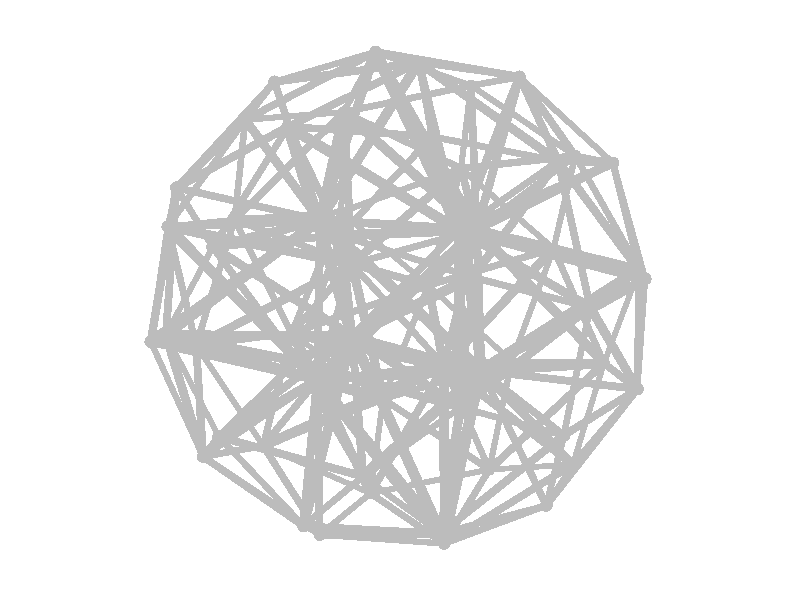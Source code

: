 #include "colors.inc"
background { rgb <1, 1, 1> }
camera {location <0, 0, 10>up <0,1,0> right <-1.33,0,0> angle 18look_at <0, 0, 0> sky <0, 1, 0> }
sphere { <-0.847171, -0.189705, -0.4963>, 0.025 texture {  pigment { rgb <0.5, 0.5, 0.5> } } }
sphere { <-0.781835, -0.623002, -0.0245331>, 0.025 texture {  pigment { rgb <0.5, 0.5, 0.5> } } }
sphere { <-0.12334, -0.811447, -0.571262>, 0.025 texture {  pigment { rgb <0.5, 0.5, 0.5> } } }
sphere { <0.719011, 0.59294, -0.362555>, 0.025 texture {  pigment { rgb <0.5, 0.5, 0.5> } } }
sphere { <0.84505, -0.262669, -0.46572>, 0.025 texture {  pigment { rgb <0.5, 0.5, 0.5> } } }
sphere { <0.926848, -0.348568, 0.139474>, 0.025 texture {  pigment { rgb <0.5, 0.5, 0.5> } } }
sphere { <-0.571587, -0.610416, -0.548344>, 0.025 texture {  pigment { rgb <0.5, 0.5, 0.5> } } }
sphere { <-0.235295, 0.78851, -0.568232>, 0.025 texture {  pigment { rgb <0.5, 0.5, 0.5> } } }
sphere { <0.122557, 0.0640496, -0.990393>, 0.025 texture {  pigment { rgb <0.5, 0.5, 0.5> } } }
sphere { <-0.253231, 0.380466, -0.889449>, 0.025 texture {  pigment { rgb <0.5, 0.5, 0.5> } } }
sphere { <-0.486132, 0.846978, 0.215185>, 0.025 texture {  pigment { rgb <0.5, 0.5, 0.5> } } }
sphere { <0.478812, -0.263321, -0.837497>, 0.025 texture {  pigment { rgb <0.5, 0.5, 0.5> } } }
sphere { <-0.467624, -0.143906, -0.872135>, 0.025 texture {  pigment { rgb <0.5, 0.5, 0.5> } } }
sphere { <0.608723, -0.504358, 0.612437>, 0.025 texture {  pigment { rgb <0.5, 0.5, 0.5> } } }
sphere { <0.701304, -0.669113, -0.245887>, 0.025 texture {  pigment { rgb <0.5, 0.5, 0.5> } } }
sphere { <0.968539, 0.124454, -0.215509>, 0.025 texture {  pigment { rgb <0.5, 0.5, 0.5> } } }
sphere { <-0.414334, 0.644006, 0.643105>, 0.025 texture {  pigment { rgb <0.5, 0.5, 0.5> } } }
sphere { <-0.329734, -0.319479, -0.0604438>, 0.025 texture {  pigment { rgb <0.5, 0.5, 0.5> } } }
sphere { <0.18, -0.269967, -0.338527>, 0.025 texture {  pigment { rgb <0.5, 0.5, 0.5> } } }
sphere { <0.937532, 0.080759, 0.338396>, 0.025 texture {  pigment { rgb <0.5, 0.5, 0.5> } } }
sphere { <-0.628358, 0.733885, -0.25803>, 0.025 texture {  pigment { rgb <0.5, 0.5, 0.5> } } }
sphere { <-0.197705, 0.148548, -0.404694>, 0.025 texture {  pigment { rgb <0.5, 0.5, 0.5> } } }
sphere { <0.309191, 0.284389, -0.179522>, 0.025 texture {  pigment { rgb <0.5, 0.5, 0.5> } } }
sphere { <0.652246, 0.21858, -0.725808>, 0.025 texture {  pigment { rgb <0.5, 0.5, 0.5> } } }
sphere { <0.291799, 0.882276, -0.369382>, 0.025 texture {  pigment { rgb <0.5, 0.5, 0.5> } } }
sphere { <-0.0982238, 0.992265, -0.0759108>, 0.025 texture {  pigment { rgb <0.5, 0.5, 0.5> } } }
sphere { <0.260621, 0.563532, -0.783906>, 0.025 texture {  pigment { rgb <0.5, 0.5, 0.5> } } }
sphere { <0.699163, -0.0268987, 0.714456>, 0.025 texture {  pigment { rgb <0.5, 0.5, 0.5> } } }
sphere { <-0.0730762, -0.427787, -0.900921>, 0.025 texture {  pigment { rgb <0.5, 0.5, 0.5> } } }
sphere { <-0.13504, -0.6478, 0.749746>, 0.025 texture {  pigment { rgb <0.5, 0.5, 0.5> } } }
sphere { <-0.320921, -0.941394, -0.103859>, 0.025 texture {  pigment { rgb <0.5, 0.5, 0.5> } } }
sphere { <-0.369262, -0.866192, 0.336684>, 0.025 texture {  pigment { rgb <0.5, 0.5, 0.5> } } }
sphere { <-0.373408, -0.220925, 0.900977>, 0.025 texture {  pigment { rgb <0.5, 0.5, 0.5> } } }
sphere { <-0.182106, -0.13668, 0.418317>, 0.025 texture {  pigment { rgb <0.5, 0.5, 0.5> } } }
sphere { <0.315522, -0.27505, 0.173104>, 0.025 texture {  pigment { rgb <0.5, 0.5, 0.5> } } }
sphere { <0.568152, -0.799496, 0.19496>, 0.025 texture {  pigment { rgb <0.5, 0.5, 0.5> } } }
sphere { <-0.986231, -0.165277, 0.0056531>, 0.025 texture {  pigment { rgb <0.5, 0.5, 0.5> } } }
sphere { <-0.312953, 0.313819, 0.0906776>, 0.025 texture {  pigment { rgb <0.5, 0.5, 0.5> } } }
sphere { <0.22673, 0.267252, 0.333065>, 0.025 texture {  pigment { rgb <0.5, 0.5, 0.5> } } }
sphere { <0.374398, -0.713092, -0.592728>, 0.025 texture {  pigment { rgb <0.5, 0.5, 0.5> } } }
sphere { <-0.885897, -0.132326, 0.444607>, 0.025 texture {  pigment { rgb <0.5, 0.5, 0.5> } } }
sphere { <-0.861378, 0.433917, 0.264092>, 0.025 texture {  pigment { rgb <0.5, 0.5, 0.5> } } }
sphere { <-0.696519, 0.338701, -0.632568>, 0.025 texture {  pigment { rgb <0.5, 0.5, 0.5> } } }
sphere { <0.116129, 0.597026, 0.793772>, 0.025 texture {  pigment { rgb <0.5, 0.5, 0.5> } } }
sphere { <-0.212307, 0.232, 0.949264>, 0.025 texture {  pigment { rgb <0.5, 0.5, 0.5> } } }
sphere { <0.17693, -0.977722, -0.112941>, 0.025 texture {  pigment { rgb <0.5, 0.5, 0.5> } } }
sphere { <0.217557, -0.388294, 0.895487>, 0.025 texture {  pigment { rgb <0.5, 0.5, 0.5> } } }
sphere { <0.260154, 0.0811533, 0.962151>, 0.025 texture {  pigment { rgb <0.5, 0.5, 0.5> } } }
sphere { <0.154229, -0.885671, 0.437951>, 0.025 texture {  pigment { rgb <0.5, 0.5, 0.5> } } }
sphere { <0.466014, 0.87287, 0.144668>, 0.025 texture {  pigment { rgb <0.5, 0.5, 0.5> } } }
sphere { <-0.936991, 0.296218, -0.185209>, 0.025 texture {  pigment { rgb <0.5, 0.5, 0.5> } } }
sphere { <-0.688983, 0.195543, 0.697901>, 0.025 texture {  pigment { rgb <0.5, 0.5, 0.5> } } }
sphere { <-0.679951, -0.514498, 0.522455>, 0.025 texture {  pigment { rgb <0.5, 0.5, 0.5> } } }
sphere { <0.0704984, 0.902948, 0.423928>, 0.025 texture {  pigment { rgb <0.5, 0.5, 0.5> } } }
sphere { <0.586864, 0.517021, 0.623121>, 0.025 texture {  pigment { rgb <0.5, 0.5, 0.5> } } }
sphere { <0.830819, 0.535355, 0.152104>, 0.025 texture {  pigment { rgb <0.5, 0.5, 0.5> } } }
cylinder { <-0.781835, -0.623002, -0.0245331>, <-0.329734, -0.319479, -0.0604438>, 0.013643 texture {  pigment { rgb <0.5, 0.5, 0.5> } } }
cylinder { <-0.781835, -0.623002, -0.0245331>, <-0.320921, -0.941394, -0.103859>, 0.0141445 texture {  pigment { rgb <0.5, 0.5, 0.5> } } }
cylinder { <-0.781835, -0.623002, -0.0245331>, <-0.369262, -0.866192, 0.336684>, 0.0149966 texture {  pigment { rgb <0.5, 0.5, 0.5> } } }
cylinder { <-0.329734, -0.319479, -0.0604438>, <-0.320921, -0.941394, -0.103859>, 0.0155873 texture {  pigment { rgb <0.5, 0.5, 0.5> } } }
cylinder { <-0.329734, -0.319479, -0.0604438>, <-0.369262, -0.866192, 0.336684>, 0.016922 texture {  pigment { rgb <0.5, 0.5, 0.5> } } }
cylinder { <-0.320921, -0.941394, -0.103859>, <-0.369262, -0.866192, 0.336684>, 0.0112381 texture {  pigment { rgb <0.5, 0.5, 0.5> } } }
cylinder { <-0.781835, -0.623002, -0.0245331>, <-0.571587, -0.610416, -0.548344>, 0.0141143 texture {  pigment { rgb <0.5, 0.5, 0.5> } } }
cylinder { <-0.571587, -0.610416, -0.548344>, <-0.329734, -0.319479, -0.0604438>, 0.015435 texture {  pigment { rgb <0.5, 0.5, 0.5> } } }
cylinder { <-0.571587, -0.610416, -0.548344>, <-0.320921, -0.941394, -0.103859>, 0.0152058 texture {  pigment { rgb <0.5, 0.5, 0.5> } } }
cylinder { <-0.12334, -0.811447, -0.571262>, <0.18, -0.269967, -0.338527>, 0.0165715 texture {  pigment { rgb <0.5, 0.5, 0.5> } } }
cylinder { <-0.12334, -0.811447, -0.571262>, <0.374398, -0.713092, -0.592728>, 0.0126954 texture {  pigment { rgb <0.5, 0.5, 0.5> } } }
cylinder { <-0.12334, -0.811447, -0.571262>, <0.17693, -0.977722, -0.112941>, 0.0143149 texture {  pigment { rgb <0.5, 0.5, 0.5> } } }
cylinder { <0.18, -0.269967, -0.338527>, <0.374398, -0.713092, -0.592728>, 0.0136649 texture {  pigment { rgb <0.5, 0.5, 0.5> } } }
cylinder { <0.18, -0.269967, -0.338527>, <0.17693, -0.977722, -0.112941>, 0.0185711 texture {  pigment { rgb <0.5, 0.5, 0.5> } } }
cylinder { <0.374398, -0.713092, -0.592728>, <0.17693, -0.977722, -0.112941>, 0.0145606 texture {  pigment { rgb <0.5, 0.5, 0.5> } } }
cylinder { <-0.12334, -0.811447, -0.571262>, <-0.571587, -0.610416, -0.548344>, 0.0122949 texture {  pigment { rgb <0.5, 0.5, 0.5> } } }
cylinder { <-0.12334, -0.811447, -0.571262>, <-0.329734, -0.319479, -0.0604438>, 0.0184656 texture {  pigment { rgb <0.5, 0.5, 0.5> } } }
cylinder { <-0.12334, -0.811447, -0.571262>, <-0.320921, -0.941394, -0.103859>, 0.0130956 texture {  pigment { rgb <0.5, 0.5, 0.5> } } }
cylinder { <0.701304, -0.669113, -0.245887>, <0.18, -0.269967, -0.338527>, 0.0165767 texture {  pigment { rgb <0.5, 0.5, 0.5> } } }
cylinder { <0.701304, -0.669113, -0.245887>, <0.374398, -0.713092, -0.592728>, 0.0119661 texture {  pigment { rgb <0.5, 0.5, 0.5> } } }
cylinder { <0.701304, -0.669113, -0.245887>, <0.17693, -0.977722, -0.112941>, 0.01557 texture {  pigment { rgb <0.5, 0.5, 0.5> } } }
cylinder { <0.315522, -0.27505, 0.173104>, <0.568152, -0.799496, 0.19496>, 0.0145633 texture {  pigment { rgb <0.5, 0.5, 0.5> } } }
cylinder { <0.315522, -0.27505, 0.173104>, <0.17693, -0.977722, -0.112941>, 0.0192805 texture {  pigment { rgb <0.5, 0.5, 0.5> } } }
cylinder { <0.315522, -0.27505, 0.173104>, <0.154229, -0.885671, 0.437951>, 0.0171212 texture {  pigment { rgb <0.5, 0.5, 0.5> } } }
cylinder { <0.568152, -0.799496, 0.19496>, <0.17693, -0.977722, -0.112941>, 0.0132198 texture {  pigment { rgb <0.5, 0.5, 0.5> } } }
cylinder { <0.568152, -0.799496, 0.19496>, <0.154229, -0.885671, 0.437951>, 0.0121913 texture {  pigment { rgb <0.5, 0.5, 0.5> } } }
cylinder { <0.17693, -0.977722, -0.112941>, <0.154229, -0.885671, 0.437951>, 0.0139748 texture {  pigment { rgb <0.5, 0.5, 0.5> } } }
cylinder { <-0.329734, -0.319479, -0.0604438>, <0.17693, -0.977722, -0.112941>, 0.0208079 texture {  pigment { rgb <0.5, 0.5, 0.5> } } }
cylinder { <-0.320921, -0.941394, -0.103859>, <0.17693, -0.977722, -0.112941>, 0.0124814 texture {  pigment { rgb <0.5, 0.5, 0.5> } } }
cylinder { <0.701304, -0.669113, -0.245887>, <0.315522, -0.27505, 0.173104>, 0.0173145 texture {  pigment { rgb <0.5, 0.5, 0.5> } } }
cylinder { <0.701304, -0.669113, -0.245887>, <0.568152, -0.799496, 0.19496>, 0.0119654 texture {  pigment { rgb <0.5, 0.5, 0.5> } } }
cylinder { <0.608723, -0.504358, 0.612437>, <0.315522, -0.27505, 0.173104>, 0.0143954 texture {  pigment { rgb <0.5, 0.5, 0.5> } } }
cylinder { <0.608723, -0.504358, 0.612437>, <0.568152, -0.799496, 0.19496>, 0.0128219 texture {  pigment { rgb <0.5, 0.5, 0.5> } } }
cylinder { <0.608723, -0.504358, 0.612437>, <0.154229, -0.885671, 0.437951>, 0.0154598 texture {  pigment { rgb <0.5, 0.5, 0.5> } } }
cylinder { <-0.329734, -0.319479, -0.0604438>, <0.154229, -0.885671, 0.437951>, 0.0224052 texture {  pigment { rgb <0.5, 0.5, 0.5> } } }
cylinder { <-0.320921, -0.941394, -0.103859>, <0.154229, -0.885671, 0.437951>, 0.0180698 texture {  pigment { rgb <0.5, 0.5, 0.5> } } }
cylinder { <-0.369262, -0.866192, 0.336684>, <0.154229, -0.885671, 0.437951>, 0.0133388 texture {  pigment { rgb <0.5, 0.5, 0.5> } } }
cylinder { <-0.329734, -0.319479, -0.0604438>, <0.18, -0.269967, -0.338527>, 0.014569 texture {  pigment { rgb <0.5, 0.5, 0.5> } } }
cylinder { <0.18, -0.269967, -0.338527>, <0.315522, -0.27505, 0.173104>, 0.0132325 texture {  pigment { rgb <0.5, 0.5, 0.5> } } }
cylinder { <-0.781835, -0.623002, -0.0245331>, <-0.679951, -0.514498, 0.522455>, 0.0141719 texture {  pigment { rgb <0.5, 0.5, 0.5> } } }
cylinder { <-0.329734, -0.319479, -0.0604438>, <-0.679951, -0.514498, 0.522455>, 0.0176857 texture {  pigment { rgb <0.5, 0.5, 0.5> } } }
cylinder { <-0.369262, -0.866192, 0.336684>, <-0.679951, -0.514498, 0.522455>, 0.0126176 texture {  pigment { rgb <0.5, 0.5, 0.5> } } }
cylinder { <-0.12334, -0.811447, -0.571262>, <-0.0730762, -0.427787, -0.900921>, 0.0127082 texture {  pigment { rgb <0.5, 0.5, 0.5> } } }
cylinder { <0.18, -0.269967, -0.338527>, <-0.0730762, -0.427787, -0.900921>, 0.0159146 texture {  pigment { rgb <0.5, 0.5, 0.5> } } }
cylinder { <-0.0730762, -0.427787, -0.900921>, <0.374398, -0.713092, -0.592728>, 0.0153422 texture {  pigment { rgb <0.5, 0.5, 0.5> } } }
cylinder { <-0.329734, -0.319479, -0.0604438>, <0.315522, -0.27505, 0.173104>, 0.0171915 texture {  pigment { rgb <0.5, 0.5, 0.5> } } }
cylinder { <0.84505, -0.262669, -0.46572>, <0.701304, -0.669113, -0.245887>, 0.0120982 texture {  pigment { rgb <0.5, 0.5, 0.5> } } }
cylinder { <0.84505, -0.262669, -0.46572>, <0.18, -0.269967, -0.338527>, 0.0169286 texture {  pigment { rgb <0.5, 0.5, 0.5> } } }
cylinder { <0.84505, -0.262669, -0.46572>, <0.374398, -0.713092, -0.592728>, 0.016593 texture {  pigment { rgb <0.5, 0.5, 0.5> } } }
cylinder { <-0.13504, -0.6478, 0.749746>, <0.315522, -0.27505, 0.173104>, 0.0205315 texture {  pigment { rgb <0.5, 0.5, 0.5> } } }
cylinder { <-0.13504, -0.6478, 0.749746>, <0.217557, -0.388294, 0.895487>, 0.0115355 texture {  pigment { rgb <0.5, 0.5, 0.5> } } }
cylinder { <-0.13504, -0.6478, 0.749746>, <0.154229, -0.885671, 0.437951>, 0.0121828 texture {  pigment { rgb <0.5, 0.5, 0.5> } } }
cylinder { <0.315522, -0.27505, 0.173104>, <0.217557, -0.388294, 0.895487>, 0.0184435 texture {  pigment { rgb <0.5, 0.5, 0.5> } } }
cylinder { <0.217557, -0.388294, 0.895487>, <0.154229, -0.885671, 0.437951>, 0.0169693 texture {  pigment { rgb <0.5, 0.5, 0.5> } } }
cylinder { <0.926848, -0.348568, 0.139474>, <0.701304, -0.669113, -0.245887>, 0.0137414 texture {  pigment { rgb <0.5, 0.5, 0.5> } } }
cylinder { <0.926848, -0.348568, 0.139474>, <0.315522, -0.27505, 0.173104>, 0.0154162 texture {  pigment { rgb <0.5, 0.5, 0.5> } } }
cylinder { <0.926848, -0.348568, 0.139474>, <0.568152, -0.799496, 0.19496>, 0.0144715 texture {  pigment { rgb <0.5, 0.5, 0.5> } } }
cylinder { <0.608723, -0.504358, 0.612437>, <0.217557, -0.388294, 0.895487>, 0.0124147 texture {  pigment { rgb <0.5, 0.5, 0.5> } } }
cylinder { <0.926848, -0.348568, 0.139474>, <0.608723, -0.504358, 0.612437>, 0.0147726 texture {  pigment { rgb <0.5, 0.5, 0.5> } } }
cylinder { <0.478812, -0.263321, -0.837497>, <0.18, -0.269967, -0.338527>, 0.014541 texture {  pigment { rgb <0.5, 0.5, 0.5> } } }
cylinder { <0.478812, -0.263321, -0.837497>, <-0.0730762, -0.427787, -0.900921>, 0.0144839 texture {  pigment { rgb <0.5, 0.5, 0.5> } } }
cylinder { <0.478812, -0.263321, -0.837497>, <0.374398, -0.713092, -0.592728>, 0.0130649 texture {  pigment { rgb <0.5, 0.5, 0.5> } } }
cylinder { <-0.329734, -0.319479, -0.0604438>, <-0.182106, -0.13668, 0.418317>, 0.0133328 texture {  pigment { rgb <0.5, 0.5, 0.5> } } }
cylinder { <-0.369262, -0.866192, 0.336684>, <-0.182106, -0.13668, 0.418317>, 0.0189387 texture {  pigment { rgb <0.5, 0.5, 0.5> } } }
cylinder { <-0.182106, -0.13668, 0.418317>, <0.154229, -0.885671, 0.437951>, 0.0205319 texture {  pigment { rgb <0.5, 0.5, 0.5> } } }
cylinder { <-0.13504, -0.6478, 0.749746>, <-0.373408, -0.220925, 0.900977>, 0.0127944 texture {  pigment { rgb <0.5, 0.5, 0.5> } } }
cylinder { <-0.13504, -0.6478, 0.749746>, <-0.182106, -0.13668, 0.418317>, 0.0152746 texture {  pigment { rgb <0.5, 0.5, 0.5> } } }
cylinder { <-0.13504, -0.6478, 0.749746>, <-0.679951, -0.514498, 0.522455>, 0.0151319 texture {  pigment { rgb <0.5, 0.5, 0.5> } } }
cylinder { <-0.373408, -0.220925, 0.900977>, <-0.182106, -0.13668, 0.418317>, 0.0131495 texture {  pigment { rgb <0.5, 0.5, 0.5> } } }
cylinder { <-0.373408, -0.220925, 0.900977>, <-0.679951, -0.514498, 0.522455>, 0.0142178 texture {  pigment { rgb <0.5, 0.5, 0.5> } } }
cylinder { <-0.182106, -0.13668, 0.418317>, <-0.679951, -0.514498, 0.522455>, 0.0158398 texture {  pigment { rgb <0.5, 0.5, 0.5> } } }
cylinder { <-0.182106, -0.13668, 0.418317>, <0.315522, -0.27505, 0.173104>, 0.014294 texture {  pigment { rgb <0.5, 0.5, 0.5> } } }
cylinder { <-0.13504, -0.6478, 0.749746>, <-0.369262, -0.866192, 0.336684>, 0.0130665 texture {  pigment { rgb <0.5, 0.5, 0.5> } } }
cylinder { <-0.571587, -0.610416, -0.548344>, <0.18, -0.269967, -0.338527>, 0.021284 texture {  pigment { rgb <0.5, 0.5, 0.5> } } }
cylinder { <-0.571587, -0.610416, -0.548344>, <-0.0730762, -0.427787, -0.900921>, 0.015933 texture {  pigment { rgb <0.5, 0.5, 0.5> } } }
cylinder { <0.84505, -0.262669, -0.46572>, <0.478812, -0.263321, -0.837497>, 0.0130468 texture {  pigment { rgb <0.5, 0.5, 0.5> } } }
cylinder { <-0.847171, -0.189705, -0.4963>, <-0.781835, -0.623002, -0.0245331>, 0.016097 texture {  pigment { rgb <0.5, 0.5, 0.5> } } }
cylinder { <-0.847171, -0.189705, -0.4963>, <-0.571587, -0.610416, -0.548344>, 0.0126405 texture {  pigment { rgb <0.5, 0.5, 0.5> } } }
cylinder { <-0.847171, -0.189705, -0.4963>, <-0.329734, -0.319479, -0.0604438>, 0.0172219 texture {  pigment { rgb <0.5, 0.5, 0.5> } } }
cylinder { <-0.182106, -0.13668, 0.418317>, <0.217557, -0.388294, 0.895487>, 0.0167841 texture {  pigment { rgb <0.5, 0.5, 0.5> } } }
cylinder { <-0.373408, -0.220925, 0.900977>, <0.217557, -0.388294, 0.895487>, 0.0153558 texture {  pigment { rgb <0.5, 0.5, 0.5> } } }
cylinder { <-0.847171, -0.189705, -0.4963>, <-0.986231, -0.165277, 0.0056531>, 0.0130358 texture {  pigment { rgb <0.5, 0.5, 0.5> } } }
cylinder { <-0.781835, -0.623002, -0.0245331>, <-0.986231, -0.165277, 0.0056531>, 0.0125549 texture {  pigment { rgb <0.5, 0.5, 0.5> } } }
cylinder { <-0.329734, -0.319479, -0.0604438>, <-0.986231, -0.165277, 0.0056531>, 0.0169399 texture {  pigment { rgb <0.5, 0.5, 0.5> } } }
cylinder { <-0.781835, -0.623002, -0.0245331>, <-0.885897, -0.132326, 0.444607>, 0.0171698 texture {  pigment { rgb <0.5, 0.5, 0.5> } } }
cylinder { <-0.329734, -0.319479, -0.0604438>, <-0.885897, -0.132326, 0.444607>, 0.0193556 texture {  pigment { rgb <0.5, 0.5, 0.5> } } }
cylinder { <-0.885897, -0.132326, 0.444607>, <-0.679951, -0.514498, 0.522455>, 0.0110264 texture {  pigment { rgb <0.5, 0.5, 0.5> } } }
cylinder { <0.84505, -0.262669, -0.46572>, <0.315522, -0.27505, 0.173104>, 0.0207462 texture {  pigment { rgb <0.5, 0.5, 0.5> } } }
cylinder { <-0.986231, -0.165277, 0.0056531>, <-0.885897, -0.132326, 0.444607>, 0.011287 texture {  pigment { rgb <0.5, 0.5, 0.5> } } }
cylinder { <-0.329734, -0.319479, -0.0604438>, <-0.0730762, -0.427787, -0.900921>, 0.022136 texture {  pigment { rgb <0.5, 0.5, 0.5> } } }
cylinder { <0.84505, -0.262669, -0.46572>, <0.926848, -0.348568, 0.139474>, 0.0154177 texture {  pigment { rgb <0.5, 0.5, 0.5> } } }
cylinder { <-0.467624, -0.143906, -0.872135>, <-0.329734, -0.319479, -0.0604438>, 0.0210458 texture {  pigment { rgb <0.5, 0.5, 0.5> } } }
cylinder { <-0.467624, -0.143906, -0.872135>, <0.18, -0.269967, -0.338527>, 0.0212139 texture {  pigment { rgb <0.5, 0.5, 0.5> } } }
cylinder { <-0.467624, -0.143906, -0.872135>, <-0.0730762, -0.427787, -0.900921>, 0.0121728 texture {  pigment { rgb <0.5, 0.5, 0.5> } } }
cylinder { <-0.571587, -0.610416, -0.548344>, <-0.467624, -0.143906, -0.872135>, 0.0144326 texture {  pigment { rgb <0.5, 0.5, 0.5> } } }
cylinder { <-0.182106, -0.13668, 0.418317>, <-0.885897, -0.132326, 0.444607>, 0.0176074 texture {  pigment { rgb <0.5, 0.5, 0.5> } } }
cylinder { <0.926848, -0.348568, 0.139474>, <0.699163, -0.0268987, 0.714456>, 0.0174269 texture {  pigment { rgb <0.5, 0.5, 0.5> } } }
cylinder { <0.608723, -0.504358, 0.612437>, <0.699163, -0.0268987, 0.714456>, 0.0124136 texture {  pigment { rgb <0.5, 0.5, 0.5> } } }
cylinder { <0.699163, -0.0268987, 0.714456>, <0.315522, -0.27505, 0.173104>, 0.0177098 texture {  pigment { rgb <0.5, 0.5, 0.5> } } }
cylinder { <-0.467624, -0.143906, -0.872135>, <-0.197705, 0.148548, -0.404694>, 0.0153478 texture {  pigment { rgb <0.5, 0.5, 0.5> } } }
cylinder { <0.18, -0.269967, -0.338527>, <-0.197705, 0.148548, -0.404694>, 0.0141905 texture {  pigment { rgb <0.5, 0.5, 0.5> } } }
cylinder { <-0.197705, 0.148548, -0.404694>, <-0.0730762, -0.427787, -0.900921>, 0.0192668 texture {  pigment { rgb <0.5, 0.5, 0.5> } } }
cylinder { <-0.329734, -0.319479, -0.0604438>, <-0.197705, 0.148548, -0.404694>, 0.0148953 texture {  pigment { rgb <0.5, 0.5, 0.5> } } }
cylinder { <-0.847171, -0.189705, -0.4963>, <-0.467624, -0.143906, -0.872135>, 0.0134025 texture {  pigment { rgb <0.5, 0.5, 0.5> } } }
cylinder { <0.122557, 0.0640496, -0.990393>, <0.478812, -0.263321, -0.837497>, 0.0126853 texture {  pigment { rgb <0.5, 0.5, 0.5> } } }
cylinder { <0.122557, 0.0640496, -0.990393>, <0.18, -0.269967, -0.338527>, 0.0183677 texture {  pigment { rgb <0.5, 0.5, 0.5> } } }
cylinder { <0.122557, 0.0640496, -0.990393>, <-0.0730762, -0.427787, -0.900921>, 0.0134206 texture {  pigment { rgb <0.5, 0.5, 0.5> } } }
cylinder { <0.926848, -0.348568, 0.139474>, <0.937532, 0.080759, 0.338396>, 0.0118323 texture {  pigment { rgb <0.5, 0.5, 0.5> } } }
cylinder { <0.937532, 0.080759, 0.338396>, <0.699163, -0.0268987, 0.714456>, 0.0114518 texture {  pigment { rgb <0.5, 0.5, 0.5> } } }
cylinder { <0.937532, 0.080759, 0.338396>, <0.315522, -0.27505, 0.173104>, 0.0183851 texture {  pigment { rgb <0.5, 0.5, 0.5> } } }
cylinder { <-0.373408, -0.220925, 0.900977>, <-0.885897, -0.132326, 0.444607>, 0.0172983 texture {  pigment { rgb <0.5, 0.5, 0.5> } } }
cylinder { <0.699163, -0.0268987, 0.714456>, <0.217557, -0.388294, 0.895487>, 0.0157187 texture {  pigment { rgb <0.5, 0.5, 0.5> } } }
cylinder { <-0.847171, -0.189705, -0.4963>, <-0.197705, 0.148548, -0.404694>, 0.0184495 texture {  pigment { rgb <0.5, 0.5, 0.5> } } }
cylinder { <-0.373408, -0.220925, 0.900977>, <-0.688983, 0.195543, 0.697901>, 0.014015 texture {  pigment { rgb <0.5, 0.5, 0.5> } } }
cylinder { <-0.182106, -0.13668, 0.418317>, <-0.688983, 0.195543, 0.697901>, 0.0166858 texture {  pigment { rgb <0.5, 0.5, 0.5> } } }
cylinder { <-0.885897, -0.132326, 0.444607>, <-0.688983, 0.195543, 0.697901>, 0.0114682 texture {  pigment { rgb <0.5, 0.5, 0.5> } } }
cylinder { <-0.373408, -0.220925, 0.900977>, <0.260154, 0.0811533, 0.962151>, 0.0176138 texture {  pigment { rgb <0.5, 0.5, 0.5> } } }
cylinder { <-0.182106, -0.13668, 0.418317>, <0.260154, 0.0811533, 0.962151>, 0.0183507 texture {  pigment { rgb <0.5, 0.5, 0.5> } } }
cylinder { <0.217557, -0.388294, 0.895487>, <0.260154, 0.0811533, 0.962151>, 0.0119017 texture {  pigment { rgb <0.5, 0.5, 0.5> } } }
cylinder { <0.122557, 0.0640496, -0.990393>, <-0.197705, 0.148548, -0.404694>, 0.0168217 texture {  pigment { rgb <0.5, 0.5, 0.5> } } }
cylinder { <0.84505, -0.262669, -0.46572>, <0.968539, 0.124454, -0.215509>, 0.01193 texture {  pigment { rgb <0.5, 0.5, 0.5> } } }
cylinder { <0.926848, -0.348568, 0.139474>, <0.968539, 0.124454, -0.215509>, 0.0148219 texture {  pigment { rgb <0.5, 0.5, 0.5> } } }
cylinder { <0.968539, 0.124454, -0.215509>, <0.315522, -0.27505, 0.173104>, 0.021463 texture {  pigment { rgb <0.5, 0.5, 0.5> } } }
cylinder { <0.122557, 0.0640496, -0.990393>, <-0.467624, -0.143906, -0.872135>, 0.0159206 texture {  pigment { rgb <0.5, 0.5, 0.5> } } }
cylinder { <0.699163, -0.0268987, 0.714456>, <0.260154, 0.0811533, 0.962151>, 0.0128879 texture {  pigment { rgb <0.5, 0.5, 0.5> } } }
cylinder { <0.315522, -0.27505, 0.173104>, <0.260154, 0.0811533, 0.962151>, 0.0216873 texture {  pigment { rgb <0.5, 0.5, 0.5> } } }
cylinder { <-0.373408, -0.220925, 0.900977>, <-0.212307, 0.232, 0.949264>, 0.0120785 texture {  pigment { rgb <0.5, 0.5, 0.5> } } }
cylinder { <-0.182106, -0.13668, 0.418317>, <-0.212307, 0.232, 0.949264>, 0.0161776 texture {  pigment { rgb <0.5, 0.5, 0.5> } } }
cylinder { <-0.212307, 0.232, 0.949264>, <0.260154, 0.0811533, 0.962151>, 0.0124031 texture {  pigment { rgb <0.5, 0.5, 0.5> } } }
cylinder { <-0.182106, -0.13668, 0.418317>, <0.22673, 0.267252, 0.333065>, 0.0145253 texture {  pigment { rgb <0.5, 0.5, 0.5> } } }
cylinder { <0.22673, 0.267252, 0.333065>, <0.217557, -0.388294, 0.895487>, 0.0215949 texture {  pigment { rgb <0.5, 0.5, 0.5> } } }
cylinder { <0.22673, 0.267252, 0.333065>, <0.260154, 0.0811533, 0.962151>, 0.0164222 texture {  pigment { rgb <0.5, 0.5, 0.5> } } }
cylinder { <0.315522, -0.27505, 0.173104>, <0.22673, 0.267252, 0.333065>, 0.0143083 texture {  pigment { rgb <0.5, 0.5, 0.5> } } }
cylinder { <0.699163, -0.0268987, 0.714456>, <0.22673, 0.267252, 0.333065>, 0.0168667 texture {  pigment { rgb <0.5, 0.5, 0.5> } } }
cylinder { <0.84505, -0.262669, -0.46572>, <0.652246, 0.21858, -0.725808>, 0.0145004 texture {  pigment { rgb <0.5, 0.5, 0.5> } } }
cylinder { <0.478812, -0.263321, -0.837497>, <0.652246, 0.21858, -0.725808>, 0.0131049 texture {  pigment { rgb <0.5, 0.5, 0.5> } } }
cylinder { <0.18, -0.269967, -0.338527>, <0.652246, 0.21858, -0.725808>, 0.0195525 texture {  pigment { rgb <0.5, 0.5, 0.5> } } }
cylinder { <0.84505, -0.262669, -0.46572>, <0.309191, 0.284389, -0.179522>, 0.0204378 texture {  pigment { rgb <0.5, 0.5, 0.5> } } }
cylinder { <0.18, -0.269967, -0.338527>, <0.309191, 0.284389, -0.179522>, 0.0147751 texture {  pigment { rgb <0.5, 0.5, 0.5> } } }
cylinder { <0.309191, 0.284389, -0.179522>, <0.315522, -0.27505, 0.173104>, 0.0165332 texture {  pigment { rgb <0.5, 0.5, 0.5> } } }
cylinder { <0.968539, 0.124454, -0.215509>, <0.309191, 0.284389, -0.179522>, 0.0169855 texture {  pigment { rgb <0.5, 0.5, 0.5> } } }
cylinder { <0.968539, 0.124454, -0.215509>, <0.937532, 0.080759, 0.338396>, 0.0139123 texture {  pigment { rgb <0.5, 0.5, 0.5> } } }
cylinder { <-0.212307, 0.232, 0.949264>, <-0.688983, 0.195543, 0.697901>, 0.0135031 texture {  pigment { rgb <0.5, 0.5, 0.5> } } }
cylinder { <0.937532, 0.080759, 0.338396>, <0.22673, 0.267252, 0.333065>, 0.018372 texture {  pigment { rgb <0.5, 0.5, 0.5> } } }
cylinder { <0.309191, 0.284389, -0.179522>, <0.652246, 0.21858, -0.725808>, 0.0162105 texture {  pigment { rgb <0.5, 0.5, 0.5> } } }
cylinder { <-0.329734, -0.319479, -0.0604438>, <-0.312953, 0.313819, 0.0906776>, 0.0162824 texture {  pigment { rgb <0.5, 0.5, 0.5> } } }
cylinder { <-0.986231, -0.165277, 0.0056531>, <-0.312953, 0.313819, 0.0906776>, 0.0207675 texture {  pigment { rgb <0.5, 0.5, 0.5> } } }
cylinder { <-0.312953, 0.313819, 0.0906776>, <-0.885897, -0.132326, 0.444607>, 0.0201956 texture {  pigment { rgb <0.5, 0.5, 0.5> } } }
cylinder { <-0.182106, -0.13668, 0.418317>, <-0.312953, 0.313819, 0.0906776>, 0.0143051 texture {  pigment { rgb <0.5, 0.5, 0.5> } } }
cylinder { <-0.847171, -0.189705, -0.4963>, <-0.696519, 0.338701, -0.632568>, 0.0141527 texture {  pigment { rgb <0.5, 0.5, 0.5> } } }
cylinder { <-0.467624, -0.143906, -0.872135>, <-0.696519, 0.338701, -0.632568>, 0.014635 texture {  pigment { rgb <0.5, 0.5, 0.5> } } }
cylinder { <-0.197705, 0.148548, -0.404694>, <-0.696519, 0.338701, -0.632568>, 0.0145108 texture {  pigment { rgb <0.5, 0.5, 0.5> } } }
cylinder { <0.122557, 0.0640496, -0.990393>, <-0.253231, 0.380466, -0.889449>, 0.0125381 texture {  pigment { rgb <0.5, 0.5, 0.5> } } }
cylinder { <-0.253231, 0.380466, -0.889449>, <-0.467624, -0.143906, -0.872135>, 0.0141693 texture {  pigment { rgb <0.5, 0.5, 0.5> } } }
cylinder { <-0.253231, 0.380466, -0.889449>, <-0.197705, 0.148548, -0.404694>, 0.0135059 texture {  pigment { rgb <0.5, 0.5, 0.5> } } }
cylinder { <0.122557, 0.0640496, -0.990393>, <0.652246, 0.21858, -0.725808>, 0.0152982 texture {  pigment { rgb <0.5, 0.5, 0.5> } } }
cylinder { <-0.329734, -0.319479, -0.0604438>, <0.309191, 0.284389, -0.179522>, 0.0221791 texture {  pigment { rgb <0.5, 0.5, 0.5> } } }
cylinder { <0.968539, 0.124454, -0.215509>, <0.652246, 0.21858, -0.725808>, 0.0151926 texture {  pigment { rgb <0.5, 0.5, 0.5> } } }
cylinder { <0.937532, 0.080759, 0.338396>, <0.309191, 0.284389, -0.179522>, 0.0209839 texture {  pigment { rgb <0.5, 0.5, 0.5> } } }
cylinder { <-0.197705, 0.148548, -0.404694>, <0.309191, 0.284389, -0.179522>, 0.0142763 texture {  pigment { rgb <0.5, 0.5, 0.5> } } }
cylinder { <-0.847171, -0.189705, -0.4963>, <-0.936991, 0.296218, -0.185209>, 0.0145981 texture {  pigment { rgb <0.5, 0.5, 0.5> } } }
cylinder { <-0.329734, -0.319479, -0.0604438>, <-0.936991, 0.296218, -0.185209>, 0.0218433 texture {  pigment { rgb <0.5, 0.5, 0.5> } } }
cylinder { <-0.197705, 0.148548, -0.404694>, <-0.936991, 0.296218, -0.185209>, 0.0196298 texture {  pigment { rgb <0.5, 0.5, 0.5> } } }
cylinder { <-0.986231, -0.165277, 0.0056531>, <-0.936991, 0.296218, -0.185209>, 0.0125457 texture {  pigment { rgb <0.5, 0.5, 0.5> } } }
cylinder { <-0.312953, 0.313819, 0.0906776>, <-0.688983, 0.195543, 0.697901>, 0.0180988 texture {  pigment { rgb <0.5, 0.5, 0.5> } } }
cylinder { <0.309191, 0.284389, -0.179522>, <-0.312953, 0.313819, 0.0906776>, 0.0169731 texture {  pigment { rgb <0.5, 0.5, 0.5> } } }
cylinder { <0.315522, -0.27505, 0.173104>, <-0.312953, 0.313819, 0.0906776>, 0.0216296 texture {  pigment { rgb <0.5, 0.5, 0.5> } } }
cylinder { <0.309191, 0.284389, -0.179522>, <0.22673, 0.267252, 0.333065>, 0.0129865 texture {  pigment { rgb <0.5, 0.5, 0.5> } } }
cylinder { <-0.312953, 0.313819, 0.0906776>, <0.22673, 0.267252, 0.333065>, 0.0148361 texture {  pigment { rgb <0.5, 0.5, 0.5> } } }
cylinder { <-0.312953, 0.313819, 0.0906776>, <-0.936991, 0.296218, -0.185209>, 0.0170632 texture {  pigment { rgb <0.5, 0.5, 0.5> } } }
cylinder { <-0.197705, 0.148548, -0.404694>, <-0.312953, 0.313819, 0.0906776>, 0.0133695 texture {  pigment { rgb <0.5, 0.5, 0.5> } } }
cylinder { <-0.696519, 0.338701, -0.632568>, <-0.936991, 0.296218, -0.185209>, 0.0127417 texture {  pigment { rgb <0.5, 0.5, 0.5> } } }
cylinder { <-0.253231, 0.380466, -0.889449>, <-0.696519, 0.338701, -0.632568>, 0.012851 texture {  pigment { rgb <0.5, 0.5, 0.5> } } }
cylinder { <-0.986231, -0.165277, 0.0056531>, <-0.861378, 0.433917, 0.264092>, 0.0166097 texture {  pigment { rgb <0.5, 0.5, 0.5> } } }
cylinder { <-0.312953, 0.313819, 0.0906776>, <-0.861378, 0.433917, 0.264092>, 0.0146898 texture {  pigment { rgb <0.5, 0.5, 0.5> } } }
cylinder { <-0.885897, -0.132326, 0.444607>, <-0.861378, 0.433917, 0.264092>, 0.0148706 texture {  pigment { rgb <0.5, 0.5, 0.5> } } }
cylinder { <0.22673, 0.267252, 0.333065>, <-0.212307, 0.232, 0.949264>, 0.0189357 texture {  pigment { rgb <0.5, 0.5, 0.5> } } }
cylinder { <0.122557, 0.0640496, -0.990393>, <0.309191, 0.284389, -0.179522>, 0.0215188 texture {  pigment { rgb <0.5, 0.5, 0.5> } } }
cylinder { <-0.861378, 0.433917, 0.264092>, <-0.688983, 0.195543, 0.697901>, 0.0131037 texture {  pigment { rgb <0.5, 0.5, 0.5> } } }
cylinder { <-0.861378, 0.433917, 0.264092>, <-0.936991, 0.296218, -0.185209>, 0.0118993 texture {  pigment { rgb <0.5, 0.5, 0.5> } } }
cylinder { <0.699163, -0.0268987, 0.714456>, <0.586864, 0.517021, 0.623121>, 0.0140713 texture {  pigment { rgb <0.5, 0.5, 0.5> } } }
cylinder { <0.22673, 0.267252, 0.333065>, <0.586864, 0.517021, 0.623121>, 0.013139 texture {  pigment { rgb <0.5, 0.5, 0.5> } } }
cylinder { <0.260154, 0.0811533, 0.962151>, <0.586864, 0.517021, 0.623121>, 0.0160402 texture {  pigment { rgb <0.5, 0.5, 0.5> } } }
cylinder { <0.937532, 0.080759, 0.338396>, <0.586864, 0.517021, 0.623121>, 0.0156995 texture {  pigment { rgb <0.5, 0.5, 0.5> } } }
cylinder { <0.968539, 0.124454, -0.215509>, <0.830819, 0.535355, 0.152104>, 0.0142071 texture {  pigment { rgb <0.5, 0.5, 0.5> } } }
cylinder { <0.937532, 0.080759, 0.338396>, <0.830819, 0.535355, 0.152104>, 0.0125686 texture {  pigment { rgb <0.5, 0.5, 0.5> } } }
cylinder { <0.309191, 0.284389, -0.179522>, <0.830819, 0.535355, 0.152104>, 0.0166781 texture {  pigment { rgb <0.5, 0.5, 0.5> } } }
cylinder { <0.22673, 0.267252, 0.333065>, <0.830819, 0.535355, 0.152104>, 0.0171309 texture {  pigment { rgb <0.5, 0.5, 0.5> } } }
cylinder { <0.122557, 0.0640496, -0.990393>, <0.260621, 0.563532, -0.783906>, 0.0139459 texture {  pigment { rgb <0.5, 0.5, 0.5> } } }
cylinder { <-0.197705, 0.148548, -0.404694>, <0.260621, 0.563532, -0.783906>, 0.0181328 texture {  pigment { rgb <0.5, 0.5, 0.5> } } }
cylinder { <0.309191, 0.284389, -0.179522>, <0.260621, 0.563532, -0.783906>, 0.0166876 texture {  pigment { rgb <0.5, 0.5, 0.5> } } }
cylinder { <0.652246, 0.21858, -0.725808>, <0.260621, 0.563532, -0.783906>, 0.0131277 texture {  pigment { rgb <0.5, 0.5, 0.5> } } }
cylinder { <0.719011, 0.59294, -0.362555>, <0.968539, 0.124454, -0.215509>, 0.0137697 texture {  pigment { rgb <0.5, 0.5, 0.5> } } }
cylinder { <0.719011, 0.59294, -0.362555>, <0.309191, 0.284389, -0.179522>, 0.0136165 texture {  pigment { rgb <0.5, 0.5, 0.5> } } }
cylinder { <0.719011, 0.59294, -0.362555>, <0.652246, 0.21858, -0.725808>, 0.0131471 texture {  pigment { rgb <0.5, 0.5, 0.5> } } }
cylinder { <0.22673, 0.267252, 0.333065>, <0.116129, 0.597026, 0.793772>, 0.0144316 texture {  pigment { rgb <0.5, 0.5, 0.5> } } }
cylinder { <0.116129, 0.597026, 0.793772>, <-0.212307, 0.232, 0.949264>, 0.0128766 texture {  pigment { rgb <0.5, 0.5, 0.5> } } }
cylinder { <0.116129, 0.597026, 0.793772>, <0.260154, 0.0811533, 0.962151>, 0.0140361 texture {  pigment { rgb <0.5, 0.5, 0.5> } } }
cylinder { <-0.312953, 0.313819, 0.0906776>, <-0.696519, 0.338701, -0.632568>, 0.020476 texture {  pigment { rgb <0.5, 0.5, 0.5> } } }
cylinder { <0.586864, 0.517021, 0.623121>, <0.830819, 0.535355, 0.152104>, 0.013269 texture {  pigment { rgb <0.5, 0.5, 0.5> } } }
cylinder { <-0.253231, 0.380466, -0.889449>, <0.260621, 0.563532, -0.783906>, 0.0138901 texture {  pigment { rgb <0.5, 0.5, 0.5> } } }
cylinder { <0.719011, 0.59294, -0.362555>, <0.830819, 0.535355, 0.152104>, 0.0132451 texture {  pigment { rgb <0.5, 0.5, 0.5> } } }
cylinder { <0.116129, 0.597026, 0.793772>, <0.586864, 0.517021, 0.623121>, 0.0126766 texture {  pigment { rgb <0.5, 0.5, 0.5> } } }
cylinder { <-0.414334, 0.644006, 0.643105>, <-0.182106, -0.13668, 0.418317>, 0.0211236 texture {  pigment { rgb <0.5, 0.5, 0.5> } } }
cylinder { <-0.414334, 0.644006, 0.643105>, <-0.212307, 0.232, 0.949264>, 0.0137908 texture {  pigment { rgb <0.5, 0.5, 0.5> } } }
cylinder { <-0.414334, 0.644006, 0.643105>, <-0.688983, 0.195543, 0.697901>, 0.0132182 texture {  pigment { rgb <0.5, 0.5, 0.5> } } }
cylinder { <-0.414334, 0.644006, 0.643105>, <0.22673, 0.267252, 0.333065>, 0.0201406 texture {  pigment { rgb <0.5, 0.5, 0.5> } } }
cylinder { <-0.414334, 0.644006, 0.643105>, <-0.312953, 0.313819, 0.0906776>, 0.016288 texture {  pigment { rgb <0.5, 0.5, 0.5> } } }
cylinder { <0.719011, 0.59294, -0.362555>, <0.260621, 0.563532, -0.783906>, 0.0155829 texture {  pigment { rgb <0.5, 0.5, 0.5> } } }
cylinder { <-0.414334, 0.644006, 0.643105>, <0.116129, 0.597026, 0.793772>, 0.0138361 texture {  pigment { rgb <0.5, 0.5, 0.5> } } }
cylinder { <-0.414334, 0.644006, 0.643105>, <-0.861378, 0.433917, 0.264092>, 0.0155651 texture {  pigment { rgb <0.5, 0.5, 0.5> } } }
cylinder { <-0.628358, 0.733885, -0.25803>, <-0.197705, 0.148548, -0.404694>, 0.0185336 texture {  pigment { rgb <0.5, 0.5, 0.5> } } }
cylinder { <-0.628358, 0.733885, -0.25803>, <-0.312953, 0.313819, 0.0906776>, 0.0157625 texture {  pigment { rgb <0.5, 0.5, 0.5> } } }
cylinder { <-0.628358, 0.733885, -0.25803>, <-0.696519, 0.338701, -0.632568>, 0.013718 texture {  pigment { rgb <0.5, 0.5, 0.5> } } }
cylinder { <-0.628358, 0.733885, -0.25803>, <-0.936991, 0.296218, -0.185209>, 0.0135118 texture {  pigment { rgb <0.5, 0.5, 0.5> } } }
cylinder { <-0.628358, 0.733885, -0.25803>, <-0.861378, 0.433917, 0.264092>, 0.0161418 texture {  pigment { rgb <0.5, 0.5, 0.5> } } }
cylinder { <-0.235295, 0.78851, -0.568232>, <-0.253231, 0.380466, -0.889449>, 0.0129905 texture {  pigment { rgb <0.5, 0.5, 0.5> } } }
cylinder { <-0.235295, 0.78851, -0.568232>, <-0.197705, 0.148548, -0.404694>, 0.0165399 texture {  pigment { rgb <0.5, 0.5, 0.5> } } }
cylinder { <-0.235295, 0.78851, -0.568232>, <-0.696519, 0.338701, -0.632568>, 0.0161863 texture {  pigment { rgb <0.5, 0.5, 0.5> } } }
cylinder { <-0.235295, 0.78851, -0.568232>, <0.260621, 0.563532, -0.783906>, 0.0146429 texture {  pigment { rgb <0.5, 0.5, 0.5> } } }
cylinder { <-0.235295, 0.78851, -0.568232>, <-0.628358, 0.733885, -0.25803>, 0.0125924 texture {  pigment { rgb <0.5, 0.5, 0.5> } } }
cylinder { <-0.486132, 0.846978, 0.215185>, <-0.414334, 0.644006, 0.643105>, 0.0119757 texture {  pigment { rgb <0.5, 0.5, 0.5> } } }
cylinder { <-0.486132, 0.846978, 0.215185>, <-0.312953, 0.313819, 0.0906776>, 0.014356 texture {  pigment { rgb <0.5, 0.5, 0.5> } } }
cylinder { <-0.486132, 0.846978, 0.215185>, <-0.861378, 0.433917, 0.264092>, 0.0140049 texture {  pigment { rgb <0.5, 0.5, 0.5> } } }
cylinder { <0.309191, 0.284389, -0.179522>, <0.466014, 0.87287, 0.144668>, 0.0172482 texture {  pigment { rgb <0.5, 0.5, 0.5> } } }
cylinder { <0.22673, 0.267252, 0.333065>, <0.466014, 0.87287, 0.144668>, 0.016947 texture {  pigment { rgb <0.5, 0.5, 0.5> } } }
cylinder { <0.466014, 0.87287, 0.144668>, <0.830819, 0.535355, 0.152104>, 0.0124261 texture {  pigment { rgb <0.5, 0.5, 0.5> } } }
cylinder { <0.466014, 0.87287, 0.144668>, <0.586864, 0.517021, 0.623121>, 0.01521 texture {  pigment { rgb <0.5, 0.5, 0.5> } } }
cylinder { <0.719011, 0.59294, -0.362555>, <0.291799, 0.882276, -0.369382>, 0.0129004 texture {  pigment { rgb <0.5, 0.5, 0.5> } } }
cylinder { <0.309191, 0.284389, -0.179522>, <0.291799, 0.882276, -0.369382>, 0.0156887 texture {  pigment { rgb <0.5, 0.5, 0.5> } } }
cylinder { <0.291799, 0.882276, -0.369382>, <0.260621, 0.563532, -0.783906>, 0.0130958 texture {  pigment { rgb <0.5, 0.5, 0.5> } } }
cylinder { <-0.235295, 0.78851, -0.568232>, <-0.312953, 0.313819, 0.0906776>, 0.0203949 texture {  pigment { rgb <0.5, 0.5, 0.5> } } }
cylinder { <-0.235295, 0.78851, -0.568232>, <0.309191, 0.284389, -0.179522>, 0.0209419 texture {  pigment { rgb <0.5, 0.5, 0.5> } } }
cylinder { <-0.486132, 0.846978, 0.215185>, <-0.628358, 0.733885, -0.25803>, 0.0126726 texture {  pigment { rgb <0.5, 0.5, 0.5> } } }
cylinder { <0.719011, 0.59294, -0.362555>, <0.466014, 0.87287, 0.144668>, 0.0158044 texture {  pigment { rgb <0.5, 0.5, 0.5> } } }
cylinder { <-0.235295, 0.78851, -0.568232>, <0.291799, 0.882276, -0.369382>, 0.0142776 texture {  pigment { rgb <0.5, 0.5, 0.5> } } }
cylinder { <-0.414334, 0.644006, 0.643105>, <0.0704984, 0.902948, 0.423928>, 0.0147934 texture {  pigment { rgb <0.5, 0.5, 0.5> } } }
cylinder { <-0.312953, 0.313819, 0.0906776>, <0.0704984, 0.902948, 0.423928>, 0.0194481 texture {  pigment { rgb <0.5, 0.5, 0.5> } } }
cylinder { <0.22673, 0.267252, 0.333065>, <0.0704984, 0.902948, 0.423928>, 0.0165222 texture {  pigment { rgb <0.5, 0.5, 0.5> } } }
cylinder { <0.116129, 0.597026, 0.793772>, <0.0704984, 0.902948, 0.423928>, 0.0120534 texture {  pigment { rgb <0.5, 0.5, 0.5> } } }
cylinder { <0.0704984, 0.902948, 0.423928>, <0.586864, 0.517021, 0.623121>, 0.0168681 texture {  pigment { rgb <0.5, 0.5, 0.5> } } }
cylinder { <0.291799, 0.882276, -0.369382>, <0.466014, 0.87287, 0.144668>, 0.0135713 texture {  pigment { rgb <0.5, 0.5, 0.5> } } }
cylinder { <0.466014, 0.87287, 0.144668>, <0.0704984, 0.902948, 0.423928>, 0.0121275 texture {  pigment { rgb <0.5, 0.5, 0.5> } } }
cylinder { <-0.486132, 0.846978, 0.215185>, <0.0704984, 0.902948, 0.423928>, 0.0149278 texture {  pigment { rgb <0.5, 0.5, 0.5> } } }
cylinder { <-0.486132, 0.846978, 0.215185>, <-0.0982238, 0.992265, -0.0759108>, 0.012657 texture {  pigment { rgb <0.5, 0.5, 0.5> } } }
cylinder { <-0.628358, 0.733885, -0.25803>, <-0.0982238, 0.992265, -0.0759108>, 0.0154307 texture {  pigment { rgb <0.5, 0.5, 0.5> } } }
cylinder { <-0.0982238, 0.992265, -0.0759108>, <-0.312953, 0.313819, 0.0906776>, 0.0182714 texture {  pigment { rgb <0.5, 0.5, 0.5> } } }
cylinder { <0.309191, 0.284389, -0.179522>, <-0.0982238, 0.992265, -0.0759108>, 0.0205823 texture {  pigment { rgb <0.5, 0.5, 0.5> } } }
cylinder { <0.291799, 0.882276, -0.369382>, <-0.0982238, 0.992265, -0.0759108>, 0.0125085 texture {  pigment { rgb <0.5, 0.5, 0.5> } } }
cylinder { <-0.0982238, 0.992265, -0.0759108>, <0.466014, 0.87287, 0.144668>, 0.0154369 texture {  pigment { rgb <0.5, 0.5, 0.5> } } }
cylinder { <-0.235295, 0.78851, -0.568232>, <-0.0982238, 0.992265, -0.0759108>, 0.0137542 texture {  pigment { rgb <0.5, 0.5, 0.5> } } }
cylinder { <-0.0982238, 0.992265, -0.0759108>, <0.22673, 0.267252, 0.333065>, 0.0223397 texture {  pigment { rgb <0.5, 0.5, 0.5> } } }
cylinder { <-0.0982238, 0.992265, -0.0759108>, <0.0704984, 0.902948, 0.423928>, 0.0133764 texture {  pigment { rgb <0.5, 0.5, 0.5> } } }
light_source {<10, 10, 10> color White}
light_source {<0, 0, 10> color White}
light_source {<-10, -10, 10> color White}
